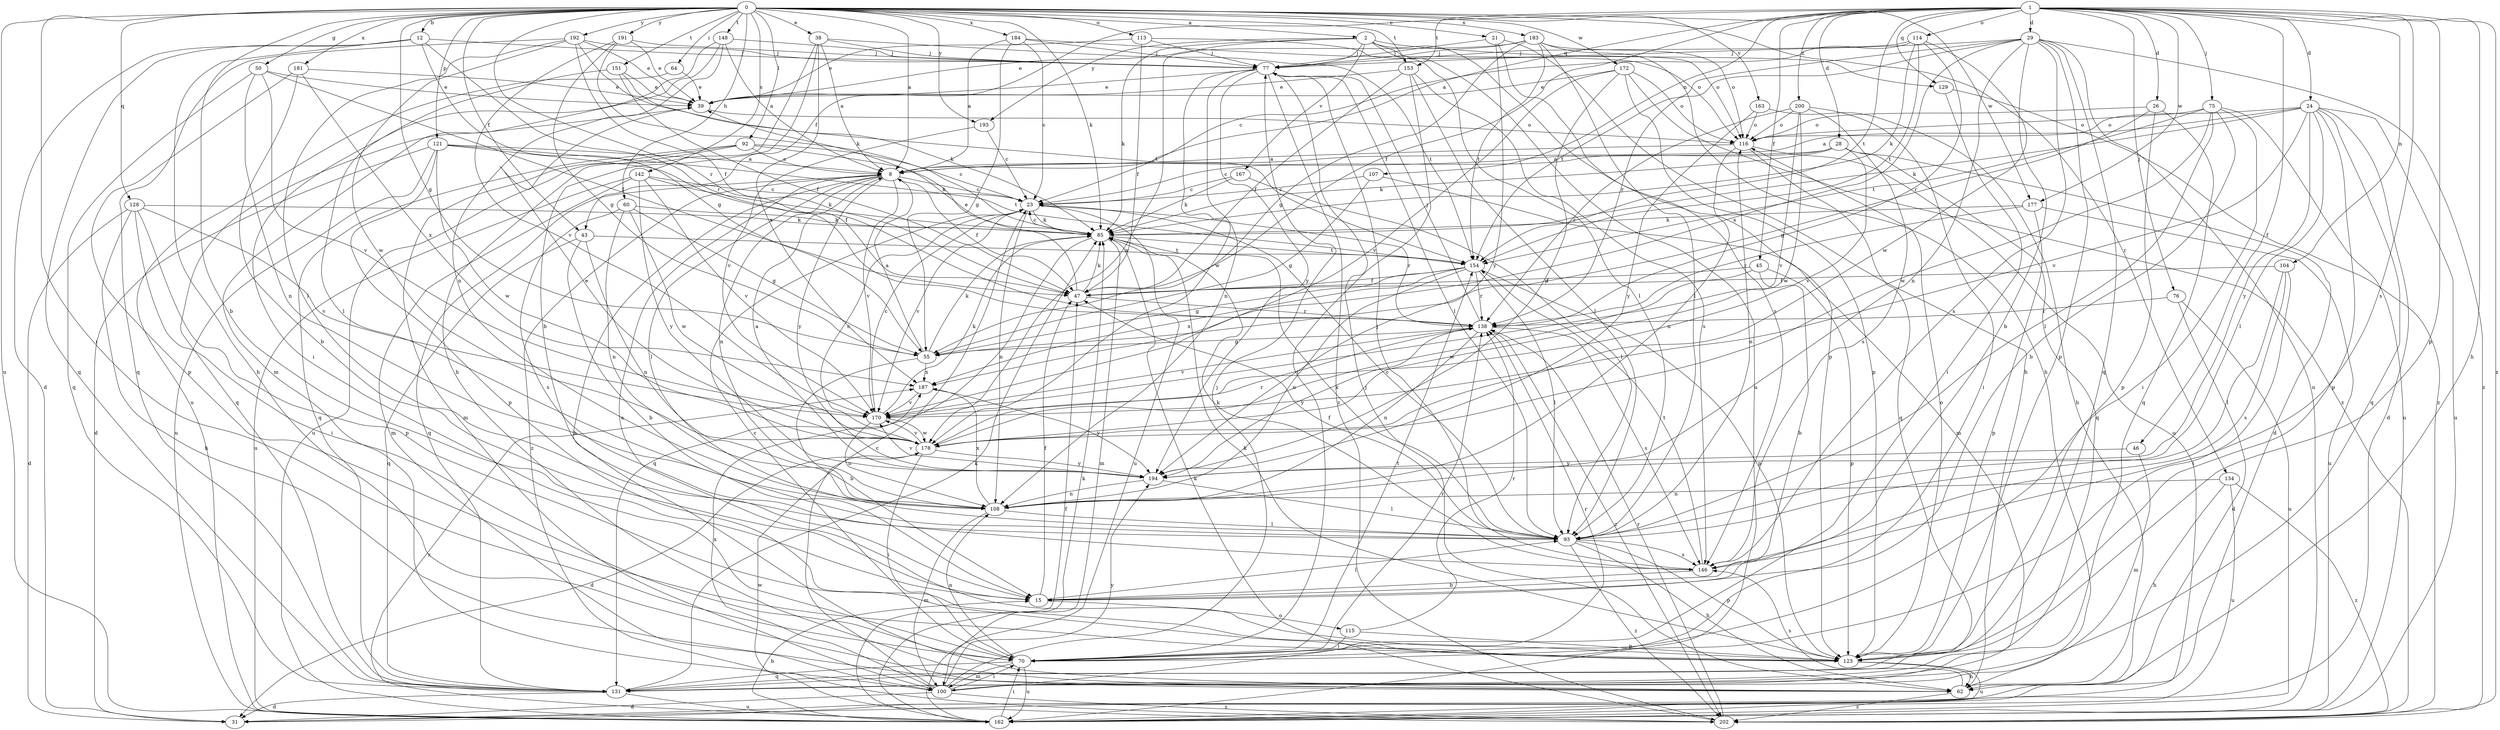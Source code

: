 strict digraph  {
0;
1;
2;
8;
12;
15;
21;
23;
24;
26;
28;
29;
31;
38;
39;
43;
45;
46;
47;
50;
55;
60;
62;
64;
70;
75;
76;
77;
85;
92;
93;
100;
104;
107;
108;
113;
114;
115;
116;
121;
123;
128;
129;
131;
134;
138;
142;
146;
148;
151;
153;
154;
162;
163;
167;
170;
172;
177;
178;
181;
183;
184;
187;
191;
192;
193;
194;
200;
202;
0 -> 2  [label=a];
0 -> 8  [label=a];
0 -> 12  [label=b];
0 -> 15  [label=b];
0 -> 21  [label=c];
0 -> 38  [label=e];
0 -> 43  [label=f];
0 -> 50  [label=g];
0 -> 55  [label=g];
0 -> 60  [label=h];
0 -> 64  [label=i];
0 -> 70  [label=i];
0 -> 85  [label=k];
0 -> 92  [label=l];
0 -> 113  [label=o];
0 -> 121  [label=p];
0 -> 128  [label=q];
0 -> 134  [label=r];
0 -> 138  [label=r];
0 -> 142  [label=s];
0 -> 148  [label=t];
0 -> 151  [label=t];
0 -> 153  [label=t];
0 -> 162  [label=u];
0 -> 163  [label=v];
0 -> 172  [label=w];
0 -> 177  [label=w];
0 -> 181  [label=x];
0 -> 183  [label=x];
0 -> 184  [label=x];
0 -> 191  [label=y];
0 -> 192  [label=y];
0 -> 193  [label=y];
1 -> 8  [label=a];
1 -> 24  [label=d];
1 -> 26  [label=d];
1 -> 28  [label=d];
1 -> 29  [label=d];
1 -> 43  [label=f];
1 -> 45  [label=f];
1 -> 46  [label=f];
1 -> 47  [label=f];
1 -> 62  [label=h];
1 -> 75  [label=j];
1 -> 76  [label=j];
1 -> 104  [label=n];
1 -> 107  [label=n];
1 -> 114  [label=o];
1 -> 123  [label=p];
1 -> 129  [label=q];
1 -> 146  [label=s];
1 -> 153  [label=t];
1 -> 154  [label=t];
1 -> 177  [label=w];
1 -> 200  [label=z];
1 -> 202  [label=z];
2 -> 77  [label=j];
2 -> 85  [label=k];
2 -> 93  [label=l];
2 -> 123  [label=p];
2 -> 129  [label=q];
2 -> 162  [label=u];
2 -> 167  [label=v];
2 -> 178  [label=w];
2 -> 193  [label=y];
8 -> 23  [label=c];
8 -> 47  [label=f];
8 -> 62  [label=h];
8 -> 93  [label=l];
8 -> 108  [label=n];
8 -> 131  [label=q];
8 -> 170  [label=v];
8 -> 194  [label=y];
8 -> 202  [label=z];
12 -> 31  [label=d];
12 -> 55  [label=g];
12 -> 62  [label=h];
12 -> 77  [label=j];
12 -> 131  [label=q];
12 -> 138  [label=r];
15 -> 47  [label=f];
15 -> 93  [label=l];
15 -> 115  [label=o];
21 -> 62  [label=h];
21 -> 77  [label=j];
21 -> 146  [label=s];
21 -> 194  [label=y];
23 -> 85  [label=k];
23 -> 108  [label=n];
23 -> 138  [label=r];
23 -> 162  [label=u];
23 -> 170  [label=v];
24 -> 8  [label=a];
24 -> 31  [label=d];
24 -> 85  [label=k];
24 -> 93  [label=l];
24 -> 116  [label=o];
24 -> 123  [label=p];
24 -> 131  [label=q];
24 -> 162  [label=u];
24 -> 170  [label=v];
24 -> 194  [label=y];
26 -> 55  [label=g];
26 -> 116  [label=o];
26 -> 123  [label=p];
26 -> 131  [label=q];
28 -> 8  [label=a];
28 -> 23  [label=c];
28 -> 31  [label=d];
28 -> 85  [label=k];
28 -> 131  [label=q];
28 -> 170  [label=v];
29 -> 15  [label=b];
29 -> 77  [label=j];
29 -> 108  [label=n];
29 -> 123  [label=p];
29 -> 131  [label=q];
29 -> 138  [label=r];
29 -> 146  [label=s];
29 -> 154  [label=t];
29 -> 162  [label=u];
29 -> 187  [label=x];
29 -> 202  [label=z];
38 -> 8  [label=a];
38 -> 15  [label=b];
38 -> 62  [label=h];
38 -> 77  [label=j];
38 -> 154  [label=t];
38 -> 187  [label=x];
39 -> 116  [label=o];
39 -> 131  [label=q];
43 -> 15  [label=b];
43 -> 108  [label=n];
43 -> 131  [label=q];
43 -> 154  [label=t];
45 -> 15  [label=b];
45 -> 47  [label=f];
45 -> 123  [label=p];
45 -> 178  [label=w];
46 -> 100  [label=m];
46 -> 194  [label=y];
47 -> 39  [label=e];
47 -> 85  [label=k];
47 -> 138  [label=r];
50 -> 39  [label=e];
50 -> 47  [label=f];
50 -> 108  [label=n];
50 -> 131  [label=q];
50 -> 170  [label=v];
55 -> 8  [label=a];
55 -> 15  [label=b];
55 -> 85  [label=k];
55 -> 187  [label=x];
60 -> 55  [label=g];
60 -> 85  [label=k];
60 -> 108  [label=n];
60 -> 146  [label=s];
60 -> 178  [label=w];
62 -> 77  [label=j];
62 -> 146  [label=s];
62 -> 202  [label=z];
64 -> 39  [label=e];
64 -> 162  [label=u];
70 -> 23  [label=c];
70 -> 100  [label=m];
70 -> 108  [label=n];
70 -> 131  [label=q];
70 -> 138  [label=r];
70 -> 154  [label=t];
70 -> 162  [label=u];
75 -> 15  [label=b];
75 -> 70  [label=i];
75 -> 93  [label=l];
75 -> 116  [label=o];
75 -> 154  [label=t];
75 -> 162  [label=u];
75 -> 178  [label=w];
76 -> 31  [label=d];
76 -> 138  [label=r];
76 -> 162  [label=u];
77 -> 39  [label=e];
77 -> 93  [label=l];
77 -> 108  [label=n];
77 -> 178  [label=w];
77 -> 194  [label=y];
77 -> 202  [label=z];
85 -> 23  [label=c];
85 -> 100  [label=m];
85 -> 131  [label=q];
85 -> 154  [label=t];
92 -> 8  [label=a];
92 -> 23  [label=c];
92 -> 85  [label=k];
92 -> 100  [label=m];
92 -> 131  [label=q];
92 -> 162  [label=u];
93 -> 23  [label=c];
93 -> 47  [label=f];
93 -> 62  [label=h];
93 -> 85  [label=k];
93 -> 116  [label=o];
93 -> 123  [label=p];
93 -> 146  [label=s];
93 -> 202  [label=z];
100 -> 23  [label=c];
100 -> 31  [label=d];
100 -> 70  [label=i];
100 -> 77  [label=j];
100 -> 138  [label=r];
100 -> 187  [label=x];
100 -> 194  [label=y];
100 -> 202  [label=z];
104 -> 47  [label=f];
104 -> 70  [label=i];
104 -> 93  [label=l];
104 -> 146  [label=s];
107 -> 23  [label=c];
107 -> 55  [label=g];
107 -> 100  [label=m];
108 -> 93  [label=l];
108 -> 100  [label=m];
108 -> 187  [label=x];
113 -> 39  [label=e];
113 -> 47  [label=f];
113 -> 77  [label=j];
113 -> 116  [label=o];
114 -> 23  [label=c];
114 -> 77  [label=j];
114 -> 85  [label=k];
114 -> 138  [label=r];
114 -> 154  [label=t];
114 -> 178  [label=w];
115 -> 70  [label=i];
115 -> 123  [label=p];
115 -> 138  [label=r];
116 -> 8  [label=a];
116 -> 108  [label=n];
116 -> 131  [label=q];
116 -> 162  [label=u];
121 -> 8  [label=a];
121 -> 31  [label=d];
121 -> 47  [label=f];
121 -> 123  [label=p];
121 -> 154  [label=t];
121 -> 162  [label=u];
121 -> 178  [label=w];
123 -> 8  [label=a];
123 -> 62  [label=h];
123 -> 85  [label=k];
123 -> 116  [label=o];
123 -> 162  [label=u];
128 -> 31  [label=d];
128 -> 62  [label=h];
128 -> 70  [label=i];
128 -> 85  [label=k];
128 -> 123  [label=p];
128 -> 170  [label=v];
129 -> 70  [label=i];
129 -> 202  [label=z];
131 -> 31  [label=d];
131 -> 85  [label=k];
131 -> 162  [label=u];
134 -> 62  [label=h];
134 -> 108  [label=n];
134 -> 162  [label=u];
134 -> 202  [label=z];
138 -> 55  [label=g];
138 -> 77  [label=j];
138 -> 108  [label=n];
138 -> 146  [label=s];
138 -> 170  [label=v];
138 -> 194  [label=y];
138 -> 202  [label=z];
142 -> 23  [label=c];
142 -> 85  [label=k];
142 -> 100  [label=m];
142 -> 162  [label=u];
142 -> 170  [label=v];
142 -> 194  [label=y];
146 -> 15  [label=b];
146 -> 77  [label=j];
146 -> 85  [label=k];
146 -> 154  [label=t];
148 -> 8  [label=a];
148 -> 70  [label=i];
148 -> 77  [label=j];
148 -> 100  [label=m];
148 -> 108  [label=n];
151 -> 39  [label=e];
151 -> 47  [label=f];
151 -> 85  [label=k];
151 -> 93  [label=l];
153 -> 39  [label=e];
153 -> 47  [label=f];
153 -> 70  [label=i];
153 -> 93  [label=l];
153 -> 146  [label=s];
154 -> 47  [label=f];
154 -> 55  [label=g];
154 -> 93  [label=l];
154 -> 108  [label=n];
154 -> 123  [label=p];
154 -> 138  [label=r];
154 -> 187  [label=x];
162 -> 15  [label=b];
162 -> 47  [label=f];
162 -> 70  [label=i];
162 -> 85  [label=k];
162 -> 187  [label=x];
163 -> 62  [label=h];
163 -> 116  [label=o];
163 -> 194  [label=y];
167 -> 23  [label=c];
167 -> 85  [label=k];
167 -> 93  [label=l];
170 -> 23  [label=c];
170 -> 85  [label=k];
170 -> 108  [label=n];
170 -> 178  [label=w];
172 -> 39  [label=e];
172 -> 116  [label=o];
172 -> 123  [label=p];
172 -> 170  [label=v];
172 -> 194  [label=y];
172 -> 202  [label=z];
177 -> 85  [label=k];
177 -> 123  [label=p];
177 -> 138  [label=r];
177 -> 162  [label=u];
178 -> 23  [label=c];
178 -> 31  [label=d];
178 -> 39  [label=e];
178 -> 70  [label=i];
178 -> 138  [label=r];
178 -> 170  [label=v];
178 -> 194  [label=y];
181 -> 15  [label=b];
181 -> 39  [label=e];
181 -> 123  [label=p];
181 -> 187  [label=x];
183 -> 39  [label=e];
183 -> 55  [label=g];
183 -> 62  [label=h];
183 -> 77  [label=j];
183 -> 93  [label=l];
183 -> 116  [label=o];
183 -> 154  [label=t];
184 -> 8  [label=a];
184 -> 23  [label=c];
184 -> 55  [label=g];
184 -> 77  [label=j];
184 -> 116  [label=o];
187 -> 170  [label=v];
187 -> 194  [label=y];
191 -> 39  [label=e];
191 -> 55  [label=g];
191 -> 77  [label=j];
191 -> 85  [label=k];
191 -> 170  [label=v];
192 -> 39  [label=e];
192 -> 47  [label=f];
192 -> 77  [label=j];
192 -> 93  [label=l];
192 -> 131  [label=q];
192 -> 154  [label=t];
192 -> 178  [label=w];
193 -> 23  [label=c];
193 -> 170  [label=v];
194 -> 8  [label=a];
194 -> 93  [label=l];
194 -> 108  [label=n];
194 -> 170  [label=v];
200 -> 70  [label=i];
200 -> 116  [label=o];
200 -> 138  [label=r];
200 -> 146  [label=s];
200 -> 170  [label=v];
200 -> 178  [label=w];
202 -> 85  [label=k];
202 -> 138  [label=r];
202 -> 178  [label=w];
}

